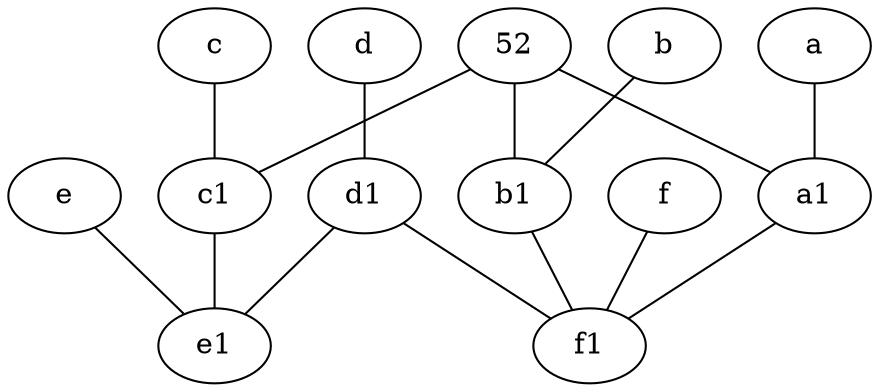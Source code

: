 graph {
	node [labelfontsize=50]
	e [labelfontsize=50 pos="7,9!"]
	b1 [labelfontsize=50 pos="9,4!"]
	a [labelfontsize=50 pos="8,2!"]
	f [labelfontsize=50 pos="3,9!"]
	c1 [labelfontsize=50 pos="4.5,3!"]
	a1 [labelfontsize=50 pos="8,3!"]
	b [labelfontsize=50 pos="10,4!"]
	d [labelfontsize=50 pos="2,5!"]
	f1 [labelfontsize=50 pos="3,8!"]
	e1 [labelfontsize=50 pos="7,7!"]
	c [labelfontsize=50 pos="4.5,2!"]
	52 [labelfontsize=50]
	d1 [labelfontsize=50 pos="3,5!"]
	52 -- b1
	b -- b1
	a -- a1
	b1 -- f1
	d -- d1
	d1 -- f1
	d1 -- e1
	52 -- a1
	52 -- c1
	c1 -- e1
	f -- f1
	a1 -- f1
	e -- e1
	c -- c1
}
